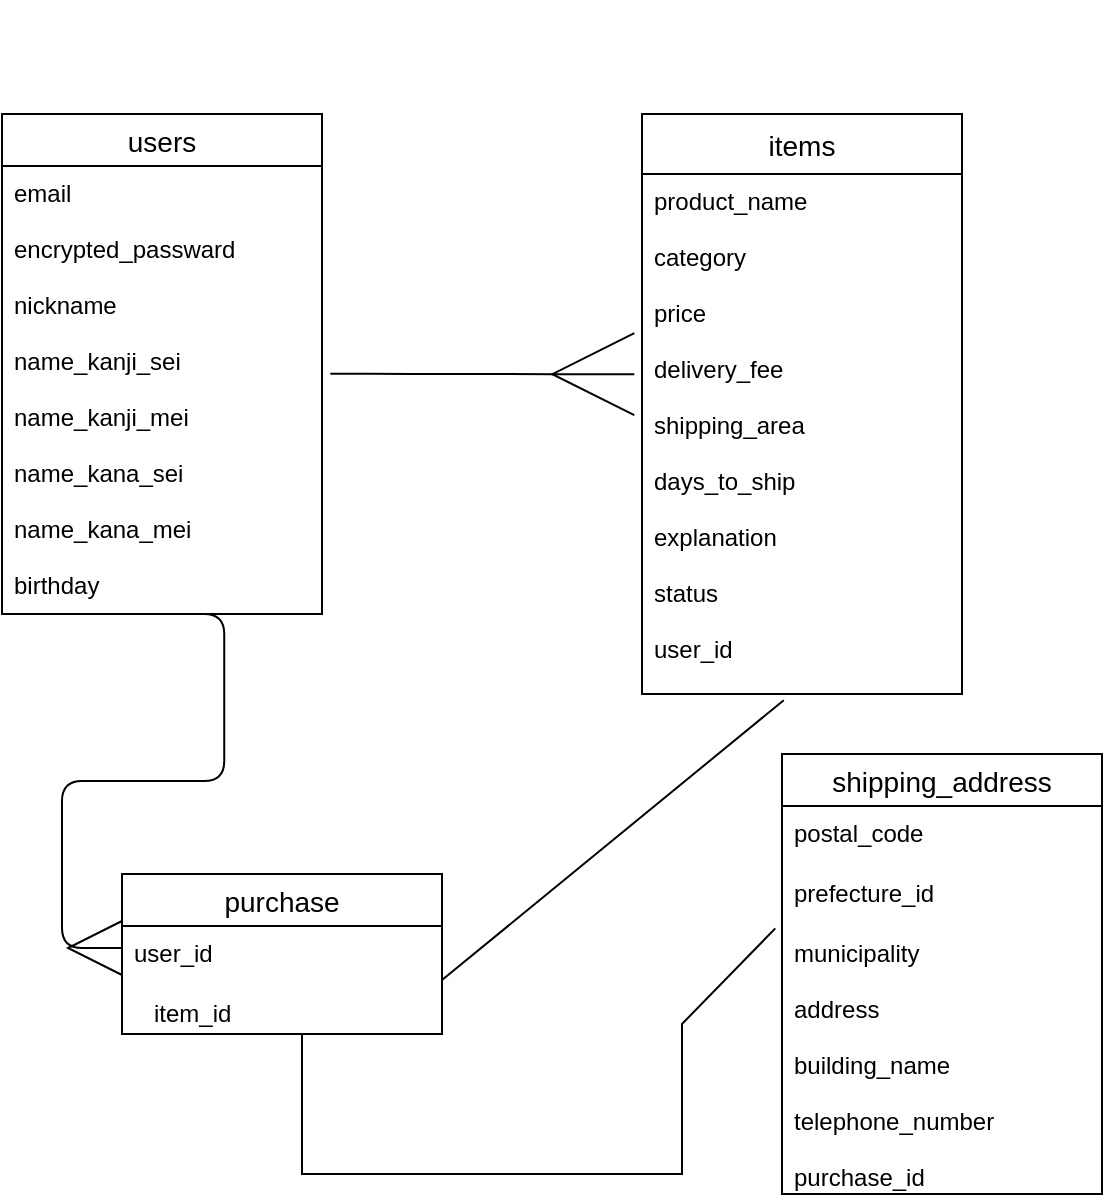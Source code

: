 <mxfile version="13.10.0" type="embed">
    <diagram id="f9vypSt5Bjd3O1Payq9-" name="ページ1">
        <mxGraphModel dx="902" dy="529" grid="1" gridSize="10" guides="1" tooltips="1" connect="1" arrows="1" fold="1" page="1" pageScale="1" pageWidth="827" pageHeight="1169" math="0" shadow="0">
            <root>
                <mxCell id="0"/>
                <mxCell id="1" parent="0"/>
                <object label="users" id="6">
                    <mxCell style="swimlane;fontStyle=0;childLayout=stackLayout;horizontal=1;startSize=26;horizontalStack=0;resizeParent=1;resizeParentMax=0;resizeLast=0;collapsible=1;marginBottom=0;align=center;fontSize=14;" vertex="1" parent="1">
                        <mxGeometry x="40" y="190" width="160" height="250" as="geometry"/>
                    </mxCell>
                </object>
                <object label="email&#10; &#10;encrypted_passward&#10;&#10;nickname&#10;&#10;name_kanji_sei&#10;&#10;name_kanji_mei&#10;&#10;name_kana_sei&#10;&#10;name_kana_mei&#10;&#10;birthday" id="7">
                    <mxCell style="text;strokeColor=none;fillColor=none;spacingLeft=4;spacingRight=4;overflow=hidden;rotatable=0;points=[[0,0.5],[1,0.5]];portConstraint=eastwest;fontSize=12;" vertex="1" parent="6">
                        <mxGeometry y="26" width="160" height="224" as="geometry"/>
                    </mxCell>
                </object>
                <mxCell id="18" style="edgeStyle=orthogonalEdgeStyle;rounded=0;orthogonalLoop=1;jettySize=auto;html=1;exitX=0.5;exitY=0;exitDx=0;exitDy=0;endSize=55;entryX=0.5;entryY=0;entryDx=0;entryDy=0;" edge="1" parent="1" source="10" target="10">
                    <mxGeometry relative="1" as="geometry">
                        <mxPoint x="440" y="160" as="targetPoint"/>
                    </mxGeometry>
                </mxCell>
                <mxCell id="10" value="items" style="swimlane;fontStyle=0;childLayout=stackLayout;horizontal=1;startSize=30;horizontalStack=0;resizeParent=1;resizeParentMax=0;resizeLast=0;collapsible=1;marginBottom=0;align=center;fontSize=14;" vertex="1" parent="1">
                    <mxGeometry x="360" y="190" width="160" height="290" as="geometry"/>
                </mxCell>
                <mxCell id="13" value="product_name&#10;&#10;category&#10;&#10;price&#10;&#10;delivery_fee&#10;&#10;shipping_area&#10;&#10;days_to_ship&#10;&#10;explanation&#10;&#10;status&#10;&#10;user_id&#10;&#10;&#10;&#10;&#10;" style="text;strokeColor=none;fillColor=none;spacingLeft=4;spacingRight=4;overflow=hidden;rotatable=0;points=[[0,0.5],[1,0.5]];portConstraint=eastwest;fontSize=12;" vertex="1" parent="10">
                    <mxGeometry y="30" width="160" height="260" as="geometry"/>
                </mxCell>
                <mxCell id="19" value="purchase" style="swimlane;fontStyle=0;childLayout=stackLayout;horizontal=1;startSize=26;horizontalStack=0;resizeParent=1;resizeParentMax=0;resizeLast=0;collapsible=1;marginBottom=0;align=center;fontSize=14;" vertex="1" parent="1">
                    <mxGeometry x="100" y="570" width="160" height="80" as="geometry"/>
                </mxCell>
                <mxCell id="21" value="user_id" style="text;strokeColor=none;fillColor=none;spacingLeft=4;spacingRight=4;overflow=hidden;rotatable=0;points=[[0,0.5],[1,0.5]];portConstraint=eastwest;fontSize=12;" vertex="1" parent="19">
                    <mxGeometry y="26" width="160" height="54" as="geometry"/>
                </mxCell>
                <mxCell id="23" value="shipping_address" style="swimlane;fontStyle=0;childLayout=stackLayout;horizontal=1;startSize=26;horizontalStack=0;resizeParent=1;resizeParentMax=0;resizeLast=0;collapsible=1;marginBottom=0;align=center;fontSize=14;" vertex="1" parent="1">
                    <mxGeometry x="430" y="510" width="160" height="220" as="geometry"/>
                </mxCell>
                <mxCell id="24" value="postal_code" style="text;strokeColor=none;fillColor=none;spacingLeft=4;spacingRight=4;overflow=hidden;rotatable=0;points=[[0,0.5],[1,0.5]];portConstraint=eastwest;fontSize=12;" vertex="1" parent="23">
                    <mxGeometry y="26" width="160" height="30" as="geometry"/>
                </mxCell>
                <mxCell id="25" value="prefecture_id" style="text;strokeColor=none;fillColor=none;spacingLeft=4;spacingRight=4;overflow=hidden;rotatable=0;points=[[0,0.5],[1,0.5]];portConstraint=eastwest;fontSize=12;" vertex="1" parent="23">
                    <mxGeometry y="56" width="160" height="30" as="geometry"/>
                </mxCell>
                <mxCell id="26" value="municipality&#10;&#10;address&#10;&#10;building_name&#10;&#10;telephone_number&#10;&#10;purchase_id" style="text;strokeColor=none;fillColor=none;spacingLeft=4;spacingRight=4;overflow=hidden;rotatable=0;points=[[0,0.5],[1,0.5]];portConstraint=eastwest;fontSize=12;" vertex="1" parent="23">
                    <mxGeometry y="86" width="160" height="134" as="geometry"/>
                </mxCell>
                <mxCell id="22" value="item_id" style="text;strokeColor=none;fillColor=none;spacingLeft=4;spacingRight=4;overflow=hidden;rotatable=0;points=[[0,0.5],[1,0.5]];portConstraint=eastwest;fontSize=12;" vertex="1" parent="1">
                    <mxGeometry x="110" y="626" width="160" height="30" as="geometry"/>
                </mxCell>
                <mxCell id="29" value="" style="endArrow=none;html=1;rounded=0;entryX=-0.021;entryY=0.009;entryDx=0;entryDy=0;entryPerimeter=0;exitX=0.5;exitY=0.8;exitDx=0;exitDy=0;exitPerimeter=0;" edge="1" parent="1" source="22" target="26">
                    <mxGeometry relative="1" as="geometry">
                        <mxPoint x="210" y="700" as="sourcePoint"/>
                        <mxPoint x="400" y="620" as="targetPoint"/>
                        <Array as="points">
                            <mxPoint x="190" y="720"/>
                            <mxPoint x="380" y="720"/>
                            <mxPoint x="380" y="645"/>
                        </Array>
                    </mxGeometry>
                </mxCell>
                <mxCell id="30" value="" style="edgeStyle=entityRelationEdgeStyle;fontSize=12;html=1;endArrow=ERmany;entryX=-0.024;entryY=0.385;entryDx=0;entryDy=0;entryPerimeter=0;exitX=1.026;exitY=0.464;exitDx=0;exitDy=0;exitPerimeter=0;endSize=39;" edge="1" parent="1" source="7" target="13">
                    <mxGeometry width="100" height="100" relative="1" as="geometry">
                        <mxPoint x="150" y="440" as="sourcePoint"/>
                        <mxPoint x="250" y="340" as="targetPoint"/>
                    </mxGeometry>
                </mxCell>
                <mxCell id="31" value="" style="edgeStyle=entityRelationEdgeStyle;fontSize=12;html=1;endArrow=ERmany;exitX=0.507;exitY=1;exitDx=0;exitDy=0;exitPerimeter=0;endSize=25;" edge="1" parent="1" source="7">
                    <mxGeometry width="100" height="100" relative="1" as="geometry">
                        <mxPoint x="120" y="450" as="sourcePoint"/>
                        <mxPoint x="100" y="607" as="targetPoint"/>
                    </mxGeometry>
                </mxCell>
                <mxCell id="33" value="" style="endArrow=none;html=1;rounded=0;entryX=0.443;entryY=1.012;entryDx=0;entryDy=0;entryPerimeter=0;exitX=1;exitY=0.5;exitDx=0;exitDy=0;" edge="1" parent="1" source="21" target="13">
                    <mxGeometry relative="1" as="geometry">
                        <mxPoint x="270" y="620" as="sourcePoint"/>
                        <mxPoint x="370" y="540" as="targetPoint"/>
                    </mxGeometry>
                </mxCell>
            </root>
        </mxGraphModel>
    </diagram>
</mxfile>